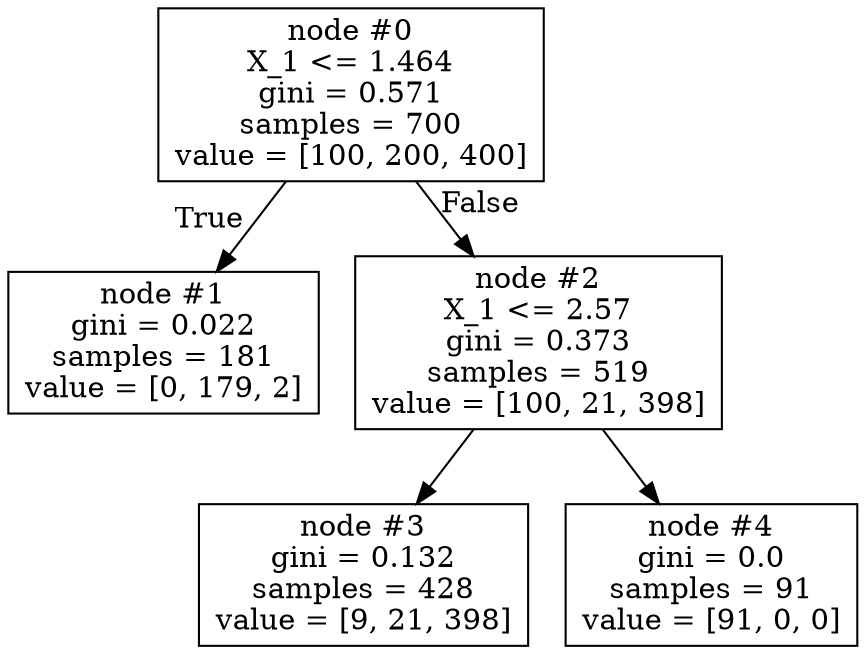 digraph Tree {
node [shape=box] ;
0 [label="node #0\nX_1 <= 1.464\ngini = 0.571\nsamples = 700\nvalue = [100, 200, 400]"] ;
1 [label="node #1\ngini = 0.022\nsamples = 181\nvalue = [0, 179, 2]"] ;
0 -> 1 [labeldistance=2.5, labelangle=45, headlabel="True"] ;
2 [label="node #2\nX_1 <= 2.57\ngini = 0.373\nsamples = 519\nvalue = [100, 21, 398]"] ;
0 -> 2 [labeldistance=2.5, labelangle=-45, headlabel="False"] ;
3 [label="node #3\ngini = 0.132\nsamples = 428\nvalue = [9, 21, 398]"] ;
2 -> 3 ;
4 [label="node #4\ngini = 0.0\nsamples = 91\nvalue = [91, 0, 0]"] ;
2 -> 4 ;
}